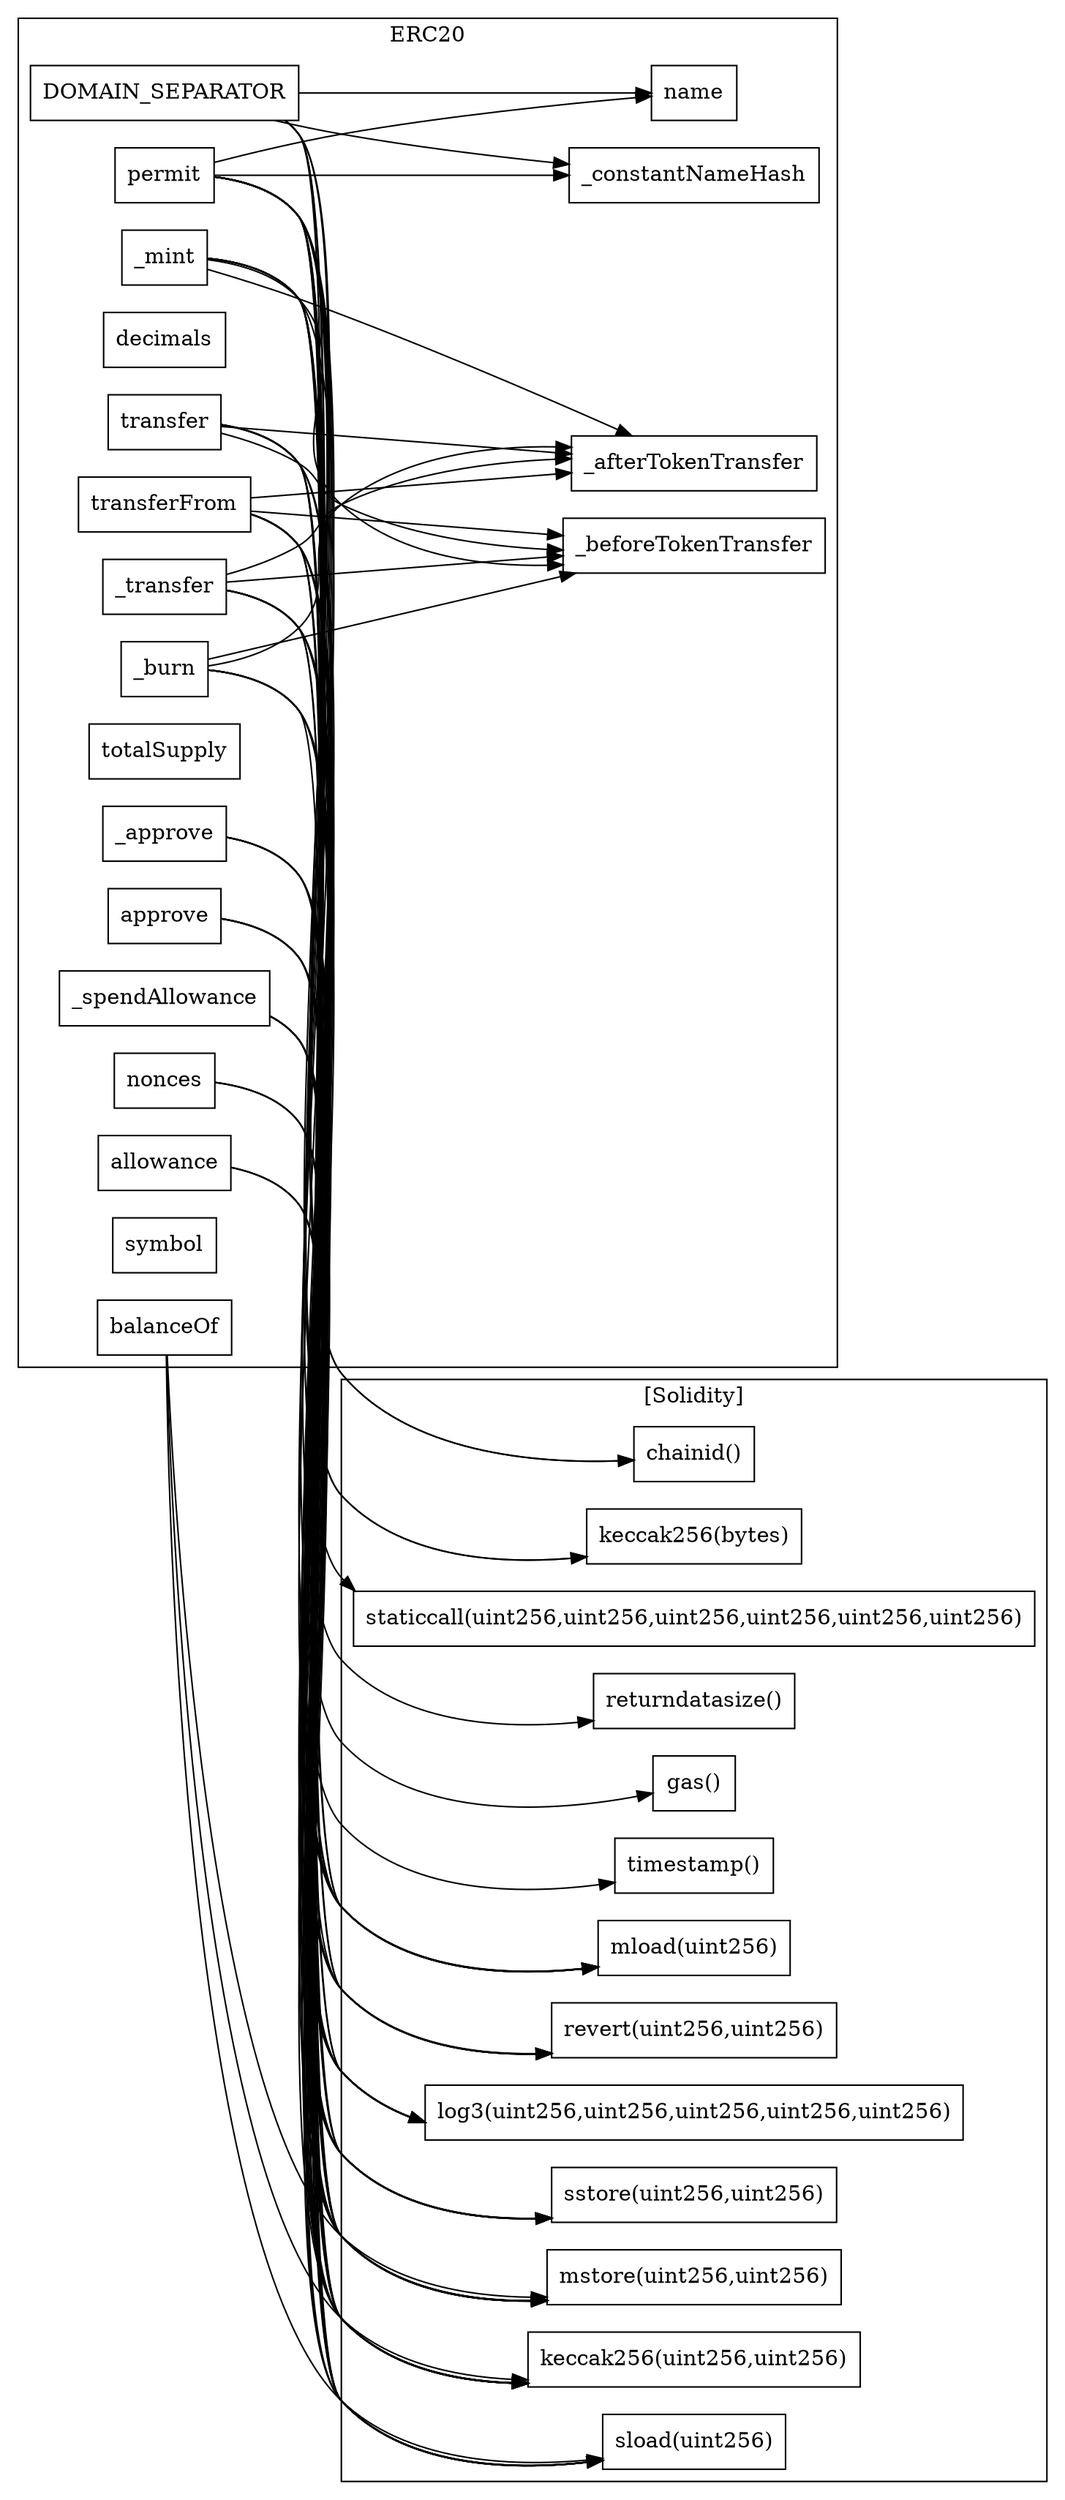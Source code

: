strict digraph {
rankdir="LR"
node [shape=box]
subgraph cluster_418_ERC20 {
label = "ERC20"
"418_permit" [label="permit"]
"418_approve" [label="approve"]
"418_transfer" [label="transfer"]
"418_decimals" [label="decimals"]
"418_allowance" [label="allowance"]
"418__afterTokenTransfer" [label="_afterTokenTransfer"]
"418__spendAllowance" [label="_spendAllowance"]
"418_balanceOf" [label="balanceOf"]
"418_transferFrom" [label="transferFrom"]
"418_totalSupply" [label="totalSupply"]
"418__transfer" [label="_transfer"]
"418__beforeTokenTransfer" [label="_beforeTokenTransfer"]
"418_name" [label="name"]
"418_nonces" [label="nonces"]
"418__approve" [label="_approve"]
"418_DOMAIN_SEPARATOR" [label="DOMAIN_SEPARATOR"]
"418__mint" [label="_mint"]
"418_symbol" [label="symbol"]
"418__constantNameHash" [label="_constantNameHash"]
"418__burn" [label="_burn"]
"418_DOMAIN_SEPARATOR" -> "418_name"
"418_permit" -> "418_name"
"418_transferFrom" -> "418__beforeTokenTransfer"
"418_transferFrom" -> "418__afterTokenTransfer"
"418__burn" -> "418__beforeTokenTransfer"
"418__burn" -> "418__afterTokenTransfer"
"418__transfer" -> "418__beforeTokenTransfer"
"418_transfer" -> "418__beforeTokenTransfer"
"418__transfer" -> "418__afterTokenTransfer"
"418_transfer" -> "418__afterTokenTransfer"
"418__mint" -> "418__beforeTokenTransfer"
"418__mint" -> "418__afterTokenTransfer"
"418_DOMAIN_SEPARATOR" -> "418__constantNameHash"
"418_permit" -> "418__constantNameHash"
}subgraph cluster_solidity {
label = "[Solidity]"
"sstore(uint256,uint256)" 
"revert(uint256,uint256)" 
"mload(uint256)" 
"staticcall(uint256,uint256,uint256,uint256,uint256,uint256)" 
"mstore(uint256,uint256)" 
"returndatasize()" 
"sload(uint256)" 
"gas()" 
"keccak256(uint256,uint256)" 
"chainid()" 
"keccak256(bytes)" 
"timestamp()" 
"log3(uint256,uint256,uint256,uint256,uint256)" 
"418_transferFrom" -> "keccak256(uint256,uint256)"
"418__mint" -> "mload(uint256)"
"418__transfer" -> "sstore(uint256,uint256)"
"418_DOMAIN_SEPARATOR" -> "mload(uint256)"
"418_balanceOf" -> "mstore(uint256,uint256)"
"418__burn" -> "mstore(uint256,uint256)"
"418_permit" -> "returndatasize()"
"418_transfer" -> "log3(uint256,uint256,uint256,uint256,uint256)"
"418__transfer" -> "mstore(uint256,uint256)"
"418_transferFrom" -> "revert(uint256,uint256)"
"418_DOMAIN_SEPARATOR" -> "chainid()"
"418_transferFrom" -> "sstore(uint256,uint256)"
"418_balanceOf" -> "keccak256(uint256,uint256)"
"418__transfer" -> "sload(uint256)"
"418_transferFrom" -> "sload(uint256)"
"418__transfer" -> "revert(uint256,uint256)"
"418_permit" -> "chainid()"
"418_permit" -> "sload(uint256)"
"418_allowance" -> "mstore(uint256,uint256)"
"418_permit" -> "gas()"
"418_transferFrom" -> "mstore(uint256,uint256)"
"418_approve" -> "mstore(uint256,uint256)"
"418__mint" -> "sload(uint256)"
"418__mint" -> "log3(uint256,uint256,uint256,uint256,uint256)"
"418__approve" -> "sstore(uint256,uint256)"
"418__approve" -> "mload(uint256)"
"418_permit" -> "mload(uint256)"
"418_permit" -> "log3(uint256,uint256,uint256,uint256,uint256)"
"418_transfer" -> "sstore(uint256,uint256)"
"418_transfer" -> "keccak256(uint256,uint256)"
"418_DOMAIN_SEPARATOR" -> "keccak256(bytes)"
"418_permit" -> "sstore(uint256,uint256)"
"418__approve" -> "log3(uint256,uint256,uint256,uint256,uint256)"
"418_nonces" -> "sload(uint256)"
"418_transferFrom" -> "mload(uint256)"
"418__burn" -> "revert(uint256,uint256)"
"418__burn" -> "keccak256(uint256,uint256)"
"418_allowance" -> "sload(uint256)"
"418_approve" -> "log3(uint256,uint256,uint256,uint256,uint256)"
"418_approve" -> "sstore(uint256,uint256)"
"418_allowance" -> "keccak256(uint256,uint256)"
"418_permit" -> "keccak256(bytes)"
"418__spendAllowance" -> "keccak256(uint256,uint256)"
"418_permit" -> "timestamp()"
"418_permit" -> "revert(uint256,uint256)"
"418_transfer" -> "mload(uint256)"
"418__spendAllowance" -> "sload(uint256)"
"418__transfer" -> "log3(uint256,uint256,uint256,uint256,uint256)"
"418__spendAllowance" -> "revert(uint256,uint256)"
"418__spendAllowance" -> "sstore(uint256,uint256)"
"418__approve" -> "mstore(uint256,uint256)"
"418__mint" -> "keccak256(uint256,uint256)"
"418__transfer" -> "mload(uint256)"
"418_DOMAIN_SEPARATOR" -> "mstore(uint256,uint256)"
"418_permit" -> "mstore(uint256,uint256)"
"418__burn" -> "sstore(uint256,uint256)"
"418__transfer" -> "keccak256(uint256,uint256)"
"418_nonces" -> "mstore(uint256,uint256)"
"418_nonces" -> "keccak256(uint256,uint256)"
"418__mint" -> "sstore(uint256,uint256)"
"418__mint" -> "revert(uint256,uint256)"
"418_permit" -> "keccak256(uint256,uint256)"
"418__burn" -> "sload(uint256)"
"418__approve" -> "keccak256(uint256,uint256)"
"418__burn" -> "log3(uint256,uint256,uint256,uint256,uint256)"
"418_balanceOf" -> "sload(uint256)"
"418__mint" -> "mstore(uint256,uint256)"
"418_transfer" -> "revert(uint256,uint256)"
"418_DOMAIN_SEPARATOR" -> "keccak256(uint256,uint256)"
"418_approve" -> "mload(uint256)"
"418_transferFrom" -> "log3(uint256,uint256,uint256,uint256,uint256)"
"418__spendAllowance" -> "mstore(uint256,uint256)"
"418_transfer" -> "mstore(uint256,uint256)"
"418_transfer" -> "sload(uint256)"
"418_permit" -> "staticcall(uint256,uint256,uint256,uint256,uint256,uint256)"
"418_approve" -> "keccak256(uint256,uint256)"
}
}